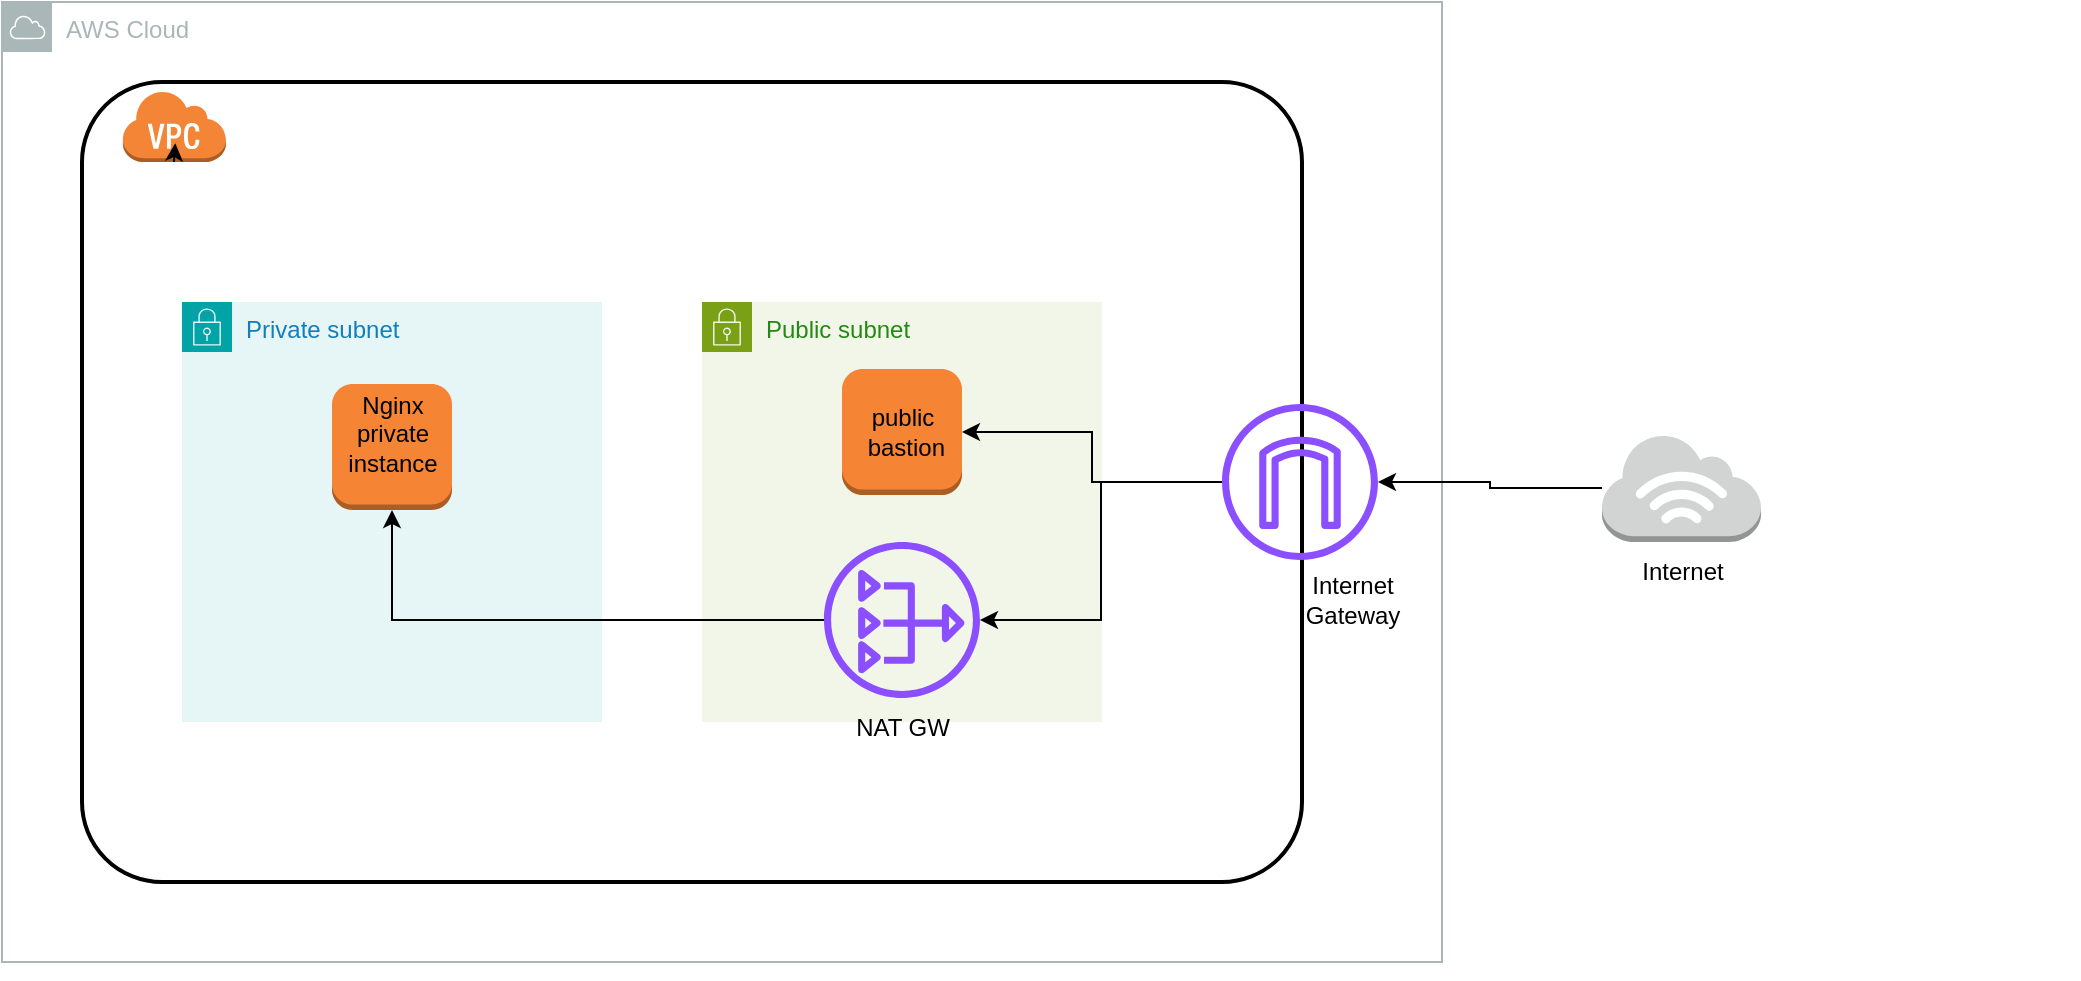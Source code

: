 <mxfile version="24.7.6">
  <diagram name="‫עמוד-1‬" id="NKJsurIGzYPwxP_YeIti">
    <mxGraphModel dx="1877" dy="565" grid="1" gridSize="10" guides="1" tooltips="1" connect="1" arrows="1" fold="1" page="1" pageScale="1" pageWidth="827" pageHeight="1169" math="0" shadow="0">
      <root>
        <mxCell id="0" />
        <mxCell id="1" parent="0" />
        <mxCell id="nAGzG53C5Sj12kFKgatB-3" style="edgeStyle=orthogonalEdgeStyle;rounded=0;orthogonalLoop=1;jettySize=auto;html=1;exitX=1;exitY=1;exitDx=0;exitDy=0;" edge="1" parent="1">
          <mxGeometry relative="1" as="geometry">
            <mxPoint x="720" y="560" as="targetPoint" />
            <mxPoint x="720" y="560" as="sourcePoint" />
          </mxGeometry>
        </mxCell>
        <mxCell id="nAGzG53C5Sj12kFKgatB-10" value="AWS Cloud" style="sketch=0;outlineConnect=0;gradientColor=none;html=1;whiteSpace=wrap;fontSize=12;fontStyle=0;shape=mxgraph.aws4.group;grIcon=mxgraph.aws4.group_aws_cloud;strokeColor=#AAB7B8;fillColor=none;verticalAlign=top;align=left;spacingLeft=30;fontColor=#AAB7B8;dashed=0;" vertex="1" parent="1">
          <mxGeometry x="-310" y="80" width="720" height="480" as="geometry" />
        </mxCell>
        <mxCell id="nAGzG53C5Sj12kFKgatB-11" value="" style="rounded=1;arcSize=10;dashed=0;fillColor=none;gradientColor=none;strokeWidth=2;" vertex="1" parent="1">
          <mxGeometry x="-270" y="120" width="610" height="400" as="geometry" />
        </mxCell>
        <mxCell id="nAGzG53C5Sj12kFKgatB-12" value="" style="dashed=0;html=1;shape=mxgraph.aws3.virtual_private_cloud;fillColor=#F58536;gradientColor=none;dashed=0;" vertex="1" parent="1">
          <mxGeometry x="-250" y="124" width="52" height="36" as="geometry" />
        </mxCell>
        <mxCell id="nAGzG53C5Sj12kFKgatB-13" value="Public subnet" style="points=[[0,0],[0.25,0],[0.5,0],[0.75,0],[1,0],[1,0.25],[1,0.5],[1,0.75],[1,1],[0.75,1],[0.5,1],[0.25,1],[0,1],[0,0.75],[0,0.5],[0,0.25]];outlineConnect=0;gradientColor=none;html=1;whiteSpace=wrap;fontSize=12;fontStyle=0;container=1;pointerEvents=0;collapsible=0;recursiveResize=0;shape=mxgraph.aws4.group;grIcon=mxgraph.aws4.group_security_group;grStroke=0;strokeColor=#7AA116;fillColor=#F2F6E8;verticalAlign=top;align=left;spacingLeft=30;fontColor=#248814;dashed=0;" vertex="1" parent="1">
          <mxGeometry x="40" y="230" width="200" height="210" as="geometry" />
        </mxCell>
        <mxCell id="nAGzG53C5Sj12kFKgatB-21" value="" style="outlineConnect=0;dashed=0;verticalLabelPosition=bottom;verticalAlign=top;align=center;html=1;shape=mxgraph.aws3.instance;fillColor=#F58534;gradientColor=none;" vertex="1" parent="nAGzG53C5Sj12kFKgatB-13">
          <mxGeometry x="70" y="33.5" width="60" height="63" as="geometry" />
        </mxCell>
        <mxCell id="nAGzG53C5Sj12kFKgatB-32" value="public&lt;div&gt;&amp;nbsp;bastion&lt;/div&gt;" style="text;html=1;align=center;verticalAlign=middle;resizable=0;points=[];autosize=1;strokeColor=none;fillColor=none;" vertex="1" parent="nAGzG53C5Sj12kFKgatB-13">
          <mxGeometry x="65" y="45" width="70" height="40" as="geometry" />
        </mxCell>
        <mxCell id="nAGzG53C5Sj12kFKgatB-15" value="Private subnet" style="points=[[0,0],[0.25,0],[0.5,0],[0.75,0],[1,0],[1,0.25],[1,0.5],[1,0.75],[1,1],[0.75,1],[0.5,1],[0.25,1],[0,1],[0,0.75],[0,0.5],[0,0.25]];outlineConnect=0;gradientColor=none;html=1;whiteSpace=wrap;fontSize=12;fontStyle=0;container=1;pointerEvents=0;collapsible=0;recursiveResize=0;shape=mxgraph.aws4.group;grIcon=mxgraph.aws4.group_security_group;grStroke=0;strokeColor=#00A4A6;fillColor=#E6F6F7;verticalAlign=top;align=left;spacingLeft=30;fontColor=#147EBA;dashed=0;" vertex="1" parent="1">
          <mxGeometry x="-220" y="230" width="210" height="210" as="geometry" />
        </mxCell>
        <mxCell id="nAGzG53C5Sj12kFKgatB-20" value="" style="outlineConnect=0;dashed=0;verticalLabelPosition=bottom;verticalAlign=top;align=center;html=1;shape=mxgraph.aws3.instance;fillColor=#F58534;gradientColor=none;" vertex="1" parent="nAGzG53C5Sj12kFKgatB-15">
          <mxGeometry x="75" y="41" width="60" height="63" as="geometry" />
        </mxCell>
        <mxCell id="nAGzG53C5Sj12kFKgatB-31" value="Nginx&lt;br&gt;private&lt;br&gt;instance" style="text;html=1;align=center;verticalAlign=middle;resizable=0;points=[];autosize=1;strokeColor=none;fillColor=none;" vertex="1" parent="nAGzG53C5Sj12kFKgatB-15">
          <mxGeometry x="70" y="36" width="70" height="60" as="geometry" />
        </mxCell>
        <mxCell id="nAGzG53C5Sj12kFKgatB-28" style="edgeStyle=orthogonalEdgeStyle;rounded=0;orthogonalLoop=1;jettySize=auto;html=1;" edge="1" parent="1" source="nAGzG53C5Sj12kFKgatB-16" target="nAGzG53C5Sj12kFKgatB-17">
          <mxGeometry relative="1" as="geometry" />
        </mxCell>
        <mxCell id="nAGzG53C5Sj12kFKgatB-29" style="edgeStyle=orthogonalEdgeStyle;rounded=0;orthogonalLoop=1;jettySize=auto;html=1;" edge="1" parent="1" source="nAGzG53C5Sj12kFKgatB-16" target="nAGzG53C5Sj12kFKgatB-21">
          <mxGeometry relative="1" as="geometry" />
        </mxCell>
        <mxCell id="nAGzG53C5Sj12kFKgatB-16" value="" style="sketch=0;outlineConnect=0;fontColor=#232F3E;gradientColor=none;fillColor=#8C4FFF;strokeColor=none;dashed=0;verticalLabelPosition=bottom;verticalAlign=top;align=center;html=1;fontSize=12;fontStyle=0;aspect=fixed;pointerEvents=1;shape=mxgraph.aws4.internet_gateway;" vertex="1" parent="1">
          <mxGeometry x="300" y="281" width="78" height="78" as="geometry" />
        </mxCell>
        <mxCell id="nAGzG53C5Sj12kFKgatB-27" style="edgeStyle=orthogonalEdgeStyle;rounded=0;orthogonalLoop=1;jettySize=auto;html=1;" edge="1" parent="1" source="nAGzG53C5Sj12kFKgatB-18" target="nAGzG53C5Sj12kFKgatB-16">
          <mxGeometry relative="1" as="geometry" />
        </mxCell>
        <mxCell id="nAGzG53C5Sj12kFKgatB-18" value="" style="outlineConnect=0;dashed=0;verticalLabelPosition=bottom;verticalAlign=top;align=center;html=1;shape=mxgraph.aws3.internet_3;fillColor=#D2D3D3;gradientColor=none;" vertex="1" parent="1">
          <mxGeometry x="490" y="296" width="79.5" height="54" as="geometry" />
        </mxCell>
        <mxCell id="nAGzG53C5Sj12kFKgatB-19" style="edgeStyle=orthogonalEdgeStyle;rounded=0;orthogonalLoop=1;jettySize=auto;html=1;exitX=0.5;exitY=1;exitDx=0;exitDy=0;exitPerimeter=0;entryX=0.512;entryY=0.739;entryDx=0;entryDy=0;entryPerimeter=0;" edge="1" parent="1" source="nAGzG53C5Sj12kFKgatB-12" target="nAGzG53C5Sj12kFKgatB-12">
          <mxGeometry relative="1" as="geometry" />
        </mxCell>
        <mxCell id="nAGzG53C5Sj12kFKgatB-17" value="" style="sketch=0;outlineConnect=0;fontColor=#232F3E;gradientColor=none;fillColor=#8C4FFF;strokeColor=none;dashed=0;verticalLabelPosition=bottom;verticalAlign=top;align=center;html=1;fontSize=12;fontStyle=0;aspect=fixed;pointerEvents=1;shape=mxgraph.aws4.nat_gateway;" vertex="1" parent="1">
          <mxGeometry x="101" y="350" width="78" height="78" as="geometry" />
        </mxCell>
        <mxCell id="nAGzG53C5Sj12kFKgatB-30" style="edgeStyle=orthogonalEdgeStyle;rounded=0;orthogonalLoop=1;jettySize=auto;html=1;entryX=0.5;entryY=1;entryDx=0;entryDy=0;entryPerimeter=0;" edge="1" parent="1" source="nAGzG53C5Sj12kFKgatB-17" target="nAGzG53C5Sj12kFKgatB-20">
          <mxGeometry relative="1" as="geometry" />
        </mxCell>
        <mxCell id="nAGzG53C5Sj12kFKgatB-33" value="NAT GW" style="text;html=1;align=center;verticalAlign=middle;resizable=0;points=[];autosize=1;strokeColor=none;fillColor=none;" vertex="1" parent="1">
          <mxGeometry x="105" y="428" width="70" height="30" as="geometry" />
        </mxCell>
        <mxCell id="nAGzG53C5Sj12kFKgatB-34" value="Internet&lt;br&gt;Gateway" style="text;html=1;align=center;verticalAlign=middle;resizable=0;points=[];autosize=1;strokeColor=none;fillColor=none;" vertex="1" parent="1">
          <mxGeometry x="330" y="359" width="70" height="40" as="geometry" />
        </mxCell>
        <mxCell id="nAGzG53C5Sj12kFKgatB-35" value="I&lt;span style=&quot;background-color: initial;&quot;&gt;nternet&lt;/span&gt;" style="text;html=1;align=center;verticalAlign=middle;resizable=0;points=[];autosize=1;strokeColor=none;fillColor=none;" vertex="1" parent="1">
          <mxGeometry x="499.75" y="350" width="60" height="30" as="geometry" />
        </mxCell>
      </root>
    </mxGraphModel>
  </diagram>
</mxfile>
